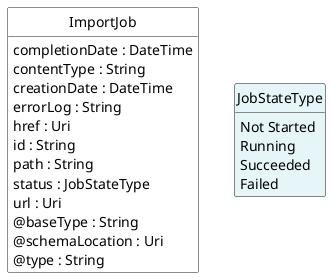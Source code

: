 @startuml
hide circle
hide methods
hide stereotype
show <<Enumeration>> stereotype
skinparam class {
   BackgroundColor<<Enumeration>> #E6F5F7
   BackgroundColor<<Ref>> #FFFFE0
   BackgroundColor<<Pivot>> #FFFFFFF
   BackgroundColor<<SimpleType>> #E2F0DA
   BackgroundColor #FCF2E3
}

class ImportJob <<Pivot>> {
    completionDate : DateTime
    contentType : String
    creationDate : DateTime
    errorLog : String
    href : Uri
    id : String
    path : String
    status : JobStateType
    url : Uri
    @baseType : String
    @schemaLocation : Uri
    @type : String
}

class JobStateType <<Enumeration>> {
    Not Started
    Running
    Succeeded
    Failed
}

ImportJob -right[hidden]-> JobStateType

@enduml